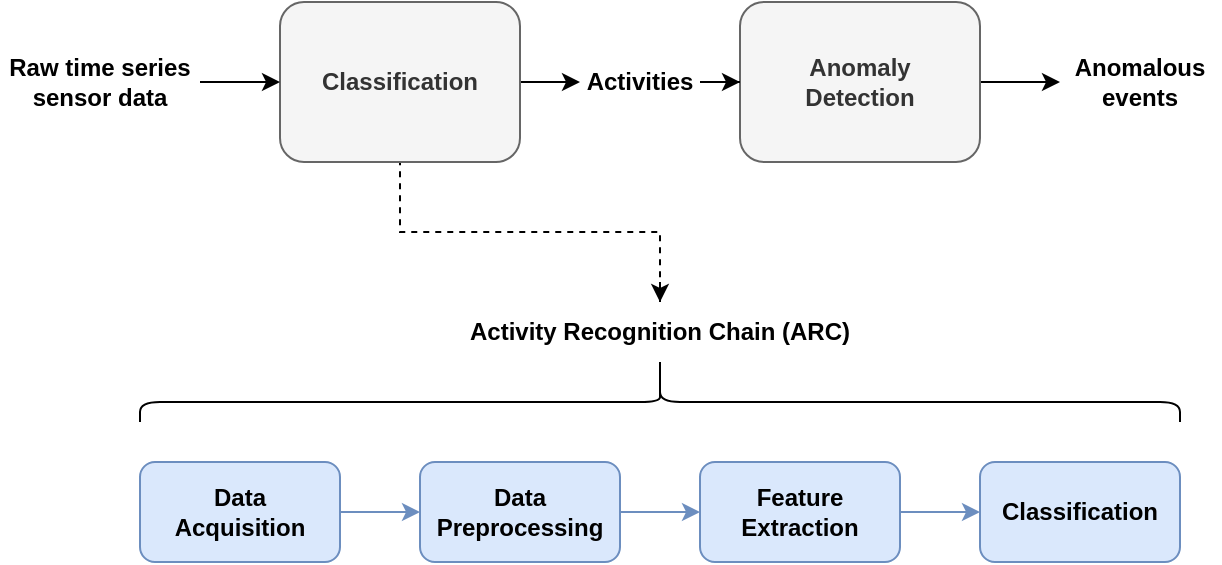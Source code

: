 <mxfile version="21.2.3" type="github">
  <diagram name="Page-1" id="VQaNYO2VKrX5yNo_5s4D">
    <mxGraphModel dx="289" dy="168" grid="1" gridSize="10" guides="1" tooltips="1" connect="1" arrows="1" fold="1" page="1" pageScale="1" pageWidth="827" pageHeight="1169" math="0" shadow="0">
      <root>
        <mxCell id="0" />
        <mxCell id="1" parent="0" />
        <mxCell id="ew6ZsXXypSdyWXc3al-Z-6" value="" style="edgeStyle=orthogonalEdgeStyle;rounded=0;orthogonalLoop=1;jettySize=auto;html=1;fillColor=#dae8fc;strokeColor=#6c8ebf;fontStyle=1" parent="1" source="ew6ZsXXypSdyWXc3al-Z-1" target="ew6ZsXXypSdyWXc3al-Z-2" edge="1">
          <mxGeometry relative="1" as="geometry" />
        </mxCell>
        <mxCell id="ew6ZsXXypSdyWXc3al-Z-1" value="&lt;div&gt;Data &lt;br&gt;&lt;/div&gt;&lt;div&gt;Acquisition&lt;/div&gt;" style="rounded=1;whiteSpace=wrap;html=1;fillColor=#dae8fc;strokeColor=#6c8ebf;fontStyle=1" parent="1" vertex="1">
          <mxGeometry x="180" y="270" width="100" height="50" as="geometry" />
        </mxCell>
        <mxCell id="ew6ZsXXypSdyWXc3al-Z-7" value="" style="edgeStyle=orthogonalEdgeStyle;rounded=0;orthogonalLoop=1;jettySize=auto;html=1;fillColor=#dae8fc;strokeColor=#6c8ebf;fontStyle=1" parent="1" source="ew6ZsXXypSdyWXc3al-Z-2" target="ew6ZsXXypSdyWXc3al-Z-3" edge="1">
          <mxGeometry relative="1" as="geometry" />
        </mxCell>
        <mxCell id="ew6ZsXXypSdyWXc3al-Z-2" value="&lt;div&gt;Data &lt;br&gt;&lt;/div&gt;&lt;div&gt;Preprocessing&lt;/div&gt;" style="rounded=1;whiteSpace=wrap;html=1;fillColor=#dae8fc;strokeColor=#6c8ebf;fontStyle=1" parent="1" vertex="1">
          <mxGeometry x="320" y="270" width="100" height="50" as="geometry" />
        </mxCell>
        <mxCell id="ew6ZsXXypSdyWXc3al-Z-8" value="" style="edgeStyle=orthogonalEdgeStyle;rounded=0;orthogonalLoop=1;jettySize=auto;html=1;fillColor=#dae8fc;strokeColor=#6c8ebf;fontStyle=1" parent="1" source="ew6ZsXXypSdyWXc3al-Z-3" target="ew6ZsXXypSdyWXc3al-Z-4" edge="1">
          <mxGeometry relative="1" as="geometry" />
        </mxCell>
        <mxCell id="ew6ZsXXypSdyWXc3al-Z-3" value="&lt;div&gt;Feature &lt;br&gt;&lt;/div&gt;&lt;div&gt;Extraction&lt;/div&gt;" style="rounded=1;whiteSpace=wrap;html=1;fillColor=#dae8fc;strokeColor=#6c8ebf;fontStyle=1" parent="1" vertex="1">
          <mxGeometry x="460" y="270" width="100" height="50" as="geometry" />
        </mxCell>
        <mxCell id="ew6ZsXXypSdyWXc3al-Z-4" value="Classification" style="rounded=1;whiteSpace=wrap;html=1;fillColor=#dae8fc;strokeColor=#6c8ebf;fontStyle=1" parent="1" vertex="1">
          <mxGeometry x="600" y="270" width="100" height="50" as="geometry" />
        </mxCell>
        <mxCell id="26--hZMdpes1O9Ble08R-15" style="edgeStyle=orthogonalEdgeStyle;rounded=0;orthogonalLoop=1;jettySize=auto;html=1;exitX=0.1;exitY=0.5;exitDx=0;exitDy=0;exitPerimeter=0;entryX=0.5;entryY=1;entryDx=0;entryDy=0;endArrow=none;endFill=0;" edge="1" parent="1" source="ew6ZsXXypSdyWXc3al-Z-10" target="ew6ZsXXypSdyWXc3al-Z-11">
          <mxGeometry relative="1" as="geometry" />
        </mxCell>
        <mxCell id="ew6ZsXXypSdyWXc3al-Z-10" value="" style="shape=curlyBracket;whiteSpace=wrap;html=1;rounded=1;labelPosition=left;verticalLabelPosition=middle;align=right;verticalAlign=middle;direction=south;fontStyle=1" parent="1" vertex="1">
          <mxGeometry x="180" y="230" width="520" height="20" as="geometry" />
        </mxCell>
        <mxCell id="26--hZMdpes1O9Ble08R-16" style="edgeStyle=orthogonalEdgeStyle;rounded=0;orthogonalLoop=1;jettySize=auto;html=1;entryX=0.5;entryY=1;entryDx=0;entryDy=0;endArrow=none;endFill=0;startArrow=classic;startFill=1;dashed=1;" edge="1" parent="1" source="ew6ZsXXypSdyWXc3al-Z-11" target="26--hZMdpes1O9Ble08R-3">
          <mxGeometry relative="1" as="geometry" />
        </mxCell>
        <mxCell id="ew6ZsXXypSdyWXc3al-Z-11" value="Activity Recognition Chain (ARC)" style="text;html=1;strokeColor=none;fillColor=none;align=center;verticalAlign=middle;whiteSpace=wrap;rounded=0;fontStyle=1;opacity=0;" parent="1" vertex="1">
          <mxGeometry x="325" y="190" width="230" height="30" as="geometry" />
        </mxCell>
        <mxCell id="26--hZMdpes1O9Ble08R-8" value="" style="edgeStyle=orthogonalEdgeStyle;rounded=0;orthogonalLoop=1;jettySize=auto;html=1;" edge="1" parent="1" source="26--hZMdpes1O9Ble08R-3" target="26--hZMdpes1O9Ble08R-7">
          <mxGeometry relative="1" as="geometry" />
        </mxCell>
        <mxCell id="26--hZMdpes1O9Ble08R-12" value="" style="edgeStyle=orthogonalEdgeStyle;rounded=0;orthogonalLoop=1;jettySize=auto;html=1;endArrow=none;endFill=0;" edge="1" parent="1" target="ew6ZsXXypSdyWXc3al-Z-11">
          <mxGeometry relative="1" as="geometry">
            <mxPoint x="440" y="180" as="sourcePoint" />
            <Array as="points">
              <mxPoint x="440" y="190" />
              <mxPoint x="440" y="190" />
            </Array>
          </mxGeometry>
        </mxCell>
        <mxCell id="26--hZMdpes1O9Ble08R-3" value="Classification" style="rounded=1;whiteSpace=wrap;html=1;fillColor=#f5f5f5;strokeColor=#666666;fontStyle=1;fontColor=#333333;" vertex="1" parent="1">
          <mxGeometry x="250" y="40" width="120" height="80" as="geometry" />
        </mxCell>
        <mxCell id="26--hZMdpes1O9Ble08R-11" value="" style="edgeStyle=orthogonalEdgeStyle;rounded=0;orthogonalLoop=1;jettySize=auto;html=1;" edge="1" parent="1" source="26--hZMdpes1O9Ble08R-4" target="26--hZMdpes1O9Ble08R-10">
          <mxGeometry relative="1" as="geometry" />
        </mxCell>
        <mxCell id="26--hZMdpes1O9Ble08R-4" value="&lt;div&gt;Anomaly&lt;/div&gt;&lt;div&gt;Detection&lt;br&gt;&lt;/div&gt;" style="rounded=1;whiteSpace=wrap;html=1;fillColor=#f5f5f5;strokeColor=#666666;fontStyle=1;fontColor=#333333;" vertex="1" parent="1">
          <mxGeometry x="480" y="40" width="120" height="80" as="geometry" />
        </mxCell>
        <mxCell id="26--hZMdpes1O9Ble08R-6" value="" style="edgeStyle=orthogonalEdgeStyle;rounded=0;orthogonalLoop=1;jettySize=auto;html=1;" edge="1" parent="1" source="26--hZMdpes1O9Ble08R-5" target="26--hZMdpes1O9Ble08R-3">
          <mxGeometry relative="1" as="geometry" />
        </mxCell>
        <mxCell id="26--hZMdpes1O9Ble08R-5" value="Raw time series sensor data" style="text;html=1;strokeColor=none;fillColor=none;align=center;verticalAlign=middle;whiteSpace=wrap;rounded=0;fontStyle=1" vertex="1" parent="1">
          <mxGeometry x="110" y="65" width="100" height="30" as="geometry" />
        </mxCell>
        <mxCell id="26--hZMdpes1O9Ble08R-9" value="" style="edgeStyle=orthogonalEdgeStyle;rounded=0;orthogonalLoop=1;jettySize=auto;html=1;" edge="1" parent="1" source="26--hZMdpes1O9Ble08R-7" target="26--hZMdpes1O9Ble08R-4">
          <mxGeometry relative="1" as="geometry" />
        </mxCell>
        <mxCell id="26--hZMdpes1O9Ble08R-7" value="Activities" style="text;html=1;strokeColor=none;fillColor=none;align=center;verticalAlign=middle;whiteSpace=wrap;rounded=0;fontStyle=1" vertex="1" parent="1">
          <mxGeometry x="400" y="65" width="60" height="30" as="geometry" />
        </mxCell>
        <mxCell id="26--hZMdpes1O9Ble08R-10" value="Anomalous events" style="text;html=1;strokeColor=none;fillColor=none;align=center;verticalAlign=middle;whiteSpace=wrap;rounded=0;fontStyle=1" vertex="1" parent="1">
          <mxGeometry x="640" y="65" width="80" height="30" as="geometry" />
        </mxCell>
      </root>
    </mxGraphModel>
  </diagram>
</mxfile>
